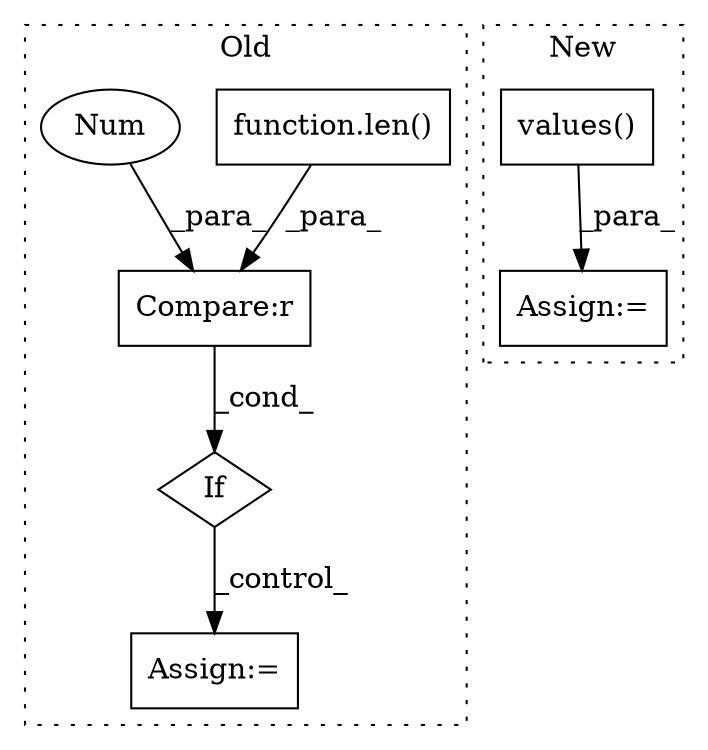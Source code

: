 digraph G {
subgraph cluster0 {
1 [label="function.len()" a="75" s="13432,13445" l="4,1" shape="box"];
4 [label="Assign:=" a="68" s="13586" l="3" shape="box"];
5 [label="If" a="96" s="13369" l="3" shape="diamond"];
6 [label="Compare:r" a="40" s="13432" l="19" shape="box"];
7 [label="Num" a="76" s="13450" l="1" shape="ellipse"];
label = "Old";
style="dotted";
}
subgraph cluster1 {
2 [label="values()" a="75" s="8031" l="25" shape="box"];
3 [label="Assign:=" a="68" s="8022" l="3" shape="box"];
label = "New";
style="dotted";
}
1 -> 6 [label="_para_"];
2 -> 3 [label="_para_"];
5 -> 4 [label="_control_"];
6 -> 5 [label="_cond_"];
7 -> 6 [label="_para_"];
}
